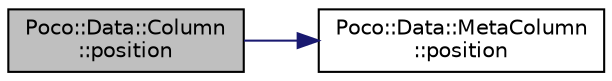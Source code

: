 digraph "Poco::Data::Column::position"
{
 // LATEX_PDF_SIZE
  edge [fontname="Helvetica",fontsize="10",labelfontname="Helvetica",labelfontsize="10"];
  node [fontname="Helvetica",fontsize="10",shape=record];
  rankdir="LR";
  Node1 [label="Poco::Data::Column\l::position",height=0.2,width=0.4,color="black", fillcolor="grey75", style="filled", fontcolor="black",tooltip="Returns column position."];
  Node1 -> Node2 [color="midnightblue",fontsize="10",style="solid",fontname="Helvetica"];
  Node2 [label="Poco::Data::MetaColumn\l::position",height=0.2,width=0.4,color="black", fillcolor="white", style="filled",URL="$classPoco_1_1Data_1_1MetaColumn.html#a534570f36494b038847a3bfb96a89c9b",tooltip=" "];
}
